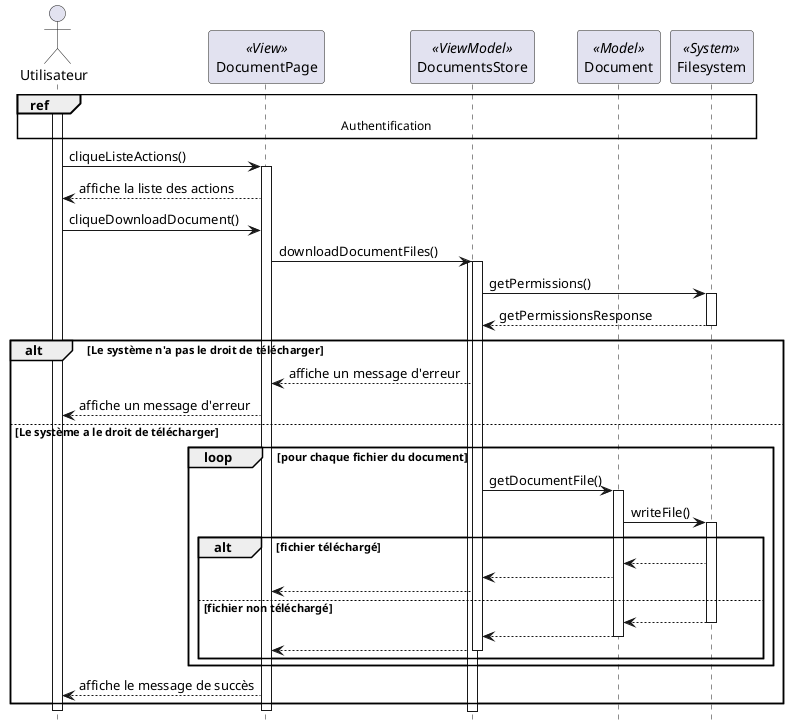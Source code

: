 @startuml sequence_download

hide footbox


actor "Utilisateur" as user
participant "DocumentPage" as docView << View >>
participant "DocumentsStore" as docVm << ViewModel >>
participant "Document" as docM << Model >>
participant "Filesystem" as fs << System >>


ref over user, docView, docVm, docM, fs : Authentification
activate user
user -> docView : cliqueListeActions()
activate docView
docView --> user : affiche la liste des actions
user -> docView : cliqueDownloadDocument()
docView -> docVm : downloadDocumentFiles()
activate docVm
   activate docVm
      docVm -> fs : getPermissions()
      activate fs
      fs --> docVm : getPermissionsResponse
      deactivate fs

alt Le système n'a pas le droit de télécharger
    docVm --> docView : affiche un message d'erreur
      docView --> user : affiche un message d'erreur
    else Le système a le droit de télécharger
    loop pour chaque fichier du document
        docVm -> docM : getDocumentFile()
        activate docM
        docM -> fs : writeFile()
        activate fs
        alt fichier téléchargé
            fs --> docM 
            docM --> docVm
            docVm --> docView
        else fichier non téléchargé
            fs --> docM 
            deactivate fs
            docM --> docVm 
            deactivate docM
            docVm --> docView 
            deactivate docVm
        end
    end
docView --> user : affiche le message de succès
  end
deactivate docView

deactivate docView
deactivate user
